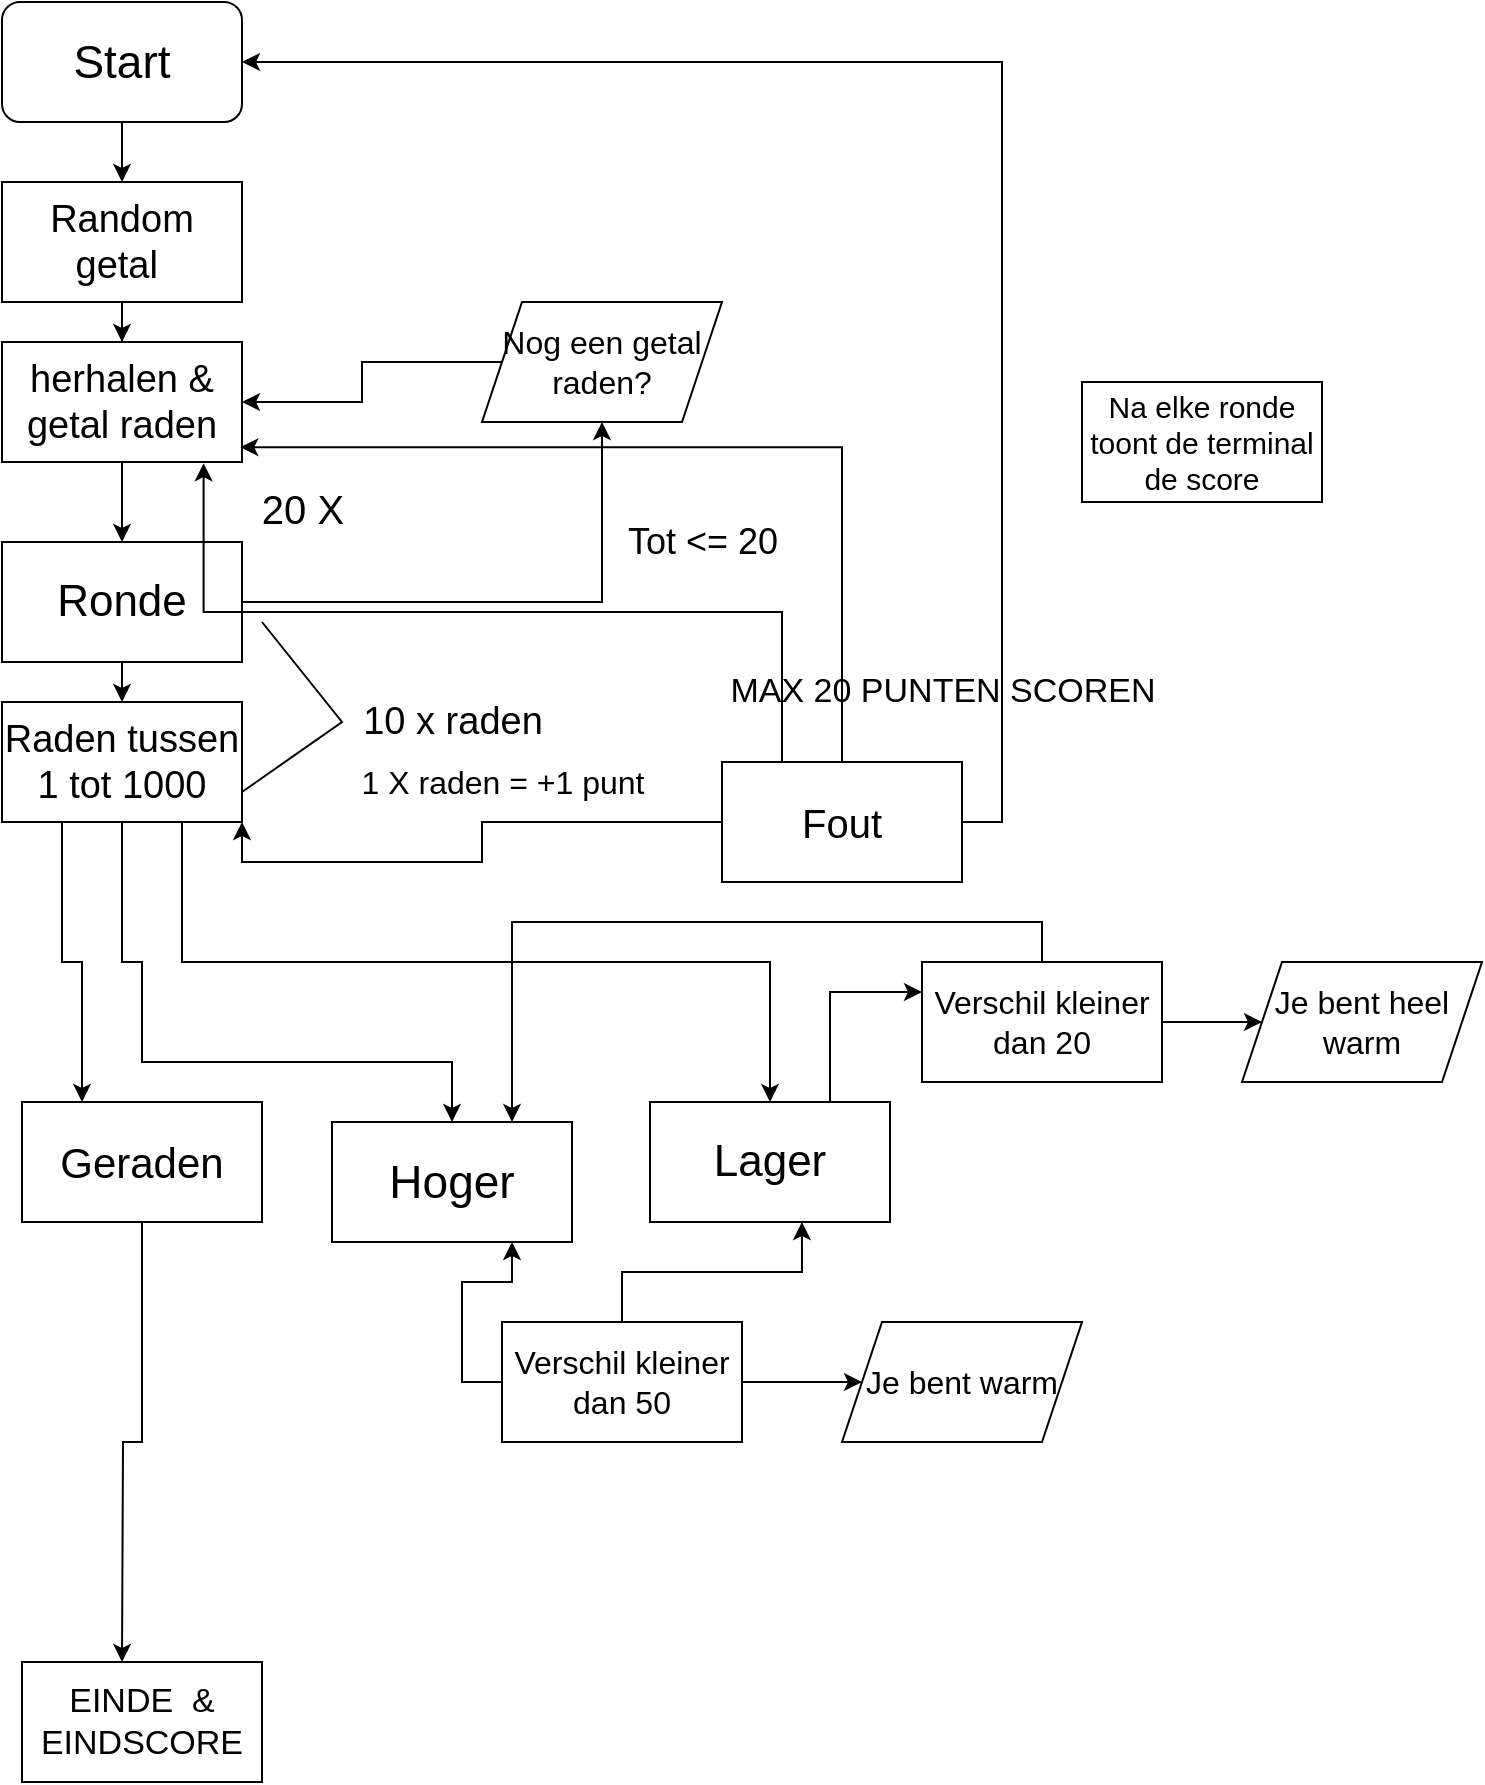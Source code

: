 <mxfile version="23.1.1" type="device">
  <diagram name="Pagina-1" id="qGQLQ-8YB_Vdd02-_3eX">
    <mxGraphModel dx="1050" dy="557" grid="1" gridSize="10" guides="1" tooltips="1" connect="1" arrows="1" fold="1" page="1" pageScale="1" pageWidth="827" pageHeight="1169" math="0" shadow="0">
      <root>
        <mxCell id="0" />
        <mxCell id="1" parent="0" />
        <mxCell id="FFFfPocvCOAEHKNRRbK--7" style="edgeStyle=orthogonalEdgeStyle;rounded=0;orthogonalLoop=1;jettySize=auto;html=1;exitX=0.5;exitY=1;exitDx=0;exitDy=0;entryX=0.5;entryY=0;entryDx=0;entryDy=0;" parent="1" source="FFFfPocvCOAEHKNRRbK--1" target="FFFfPocvCOAEHKNRRbK--5" edge="1">
          <mxGeometry relative="1" as="geometry" />
        </mxCell>
        <mxCell id="FFFfPocvCOAEHKNRRbK--1" value="" style="rounded=1;whiteSpace=wrap;html=1;" parent="1" vertex="1">
          <mxGeometry x="30" y="20" width="120" height="60" as="geometry" />
        </mxCell>
        <mxCell id="FFFfPocvCOAEHKNRRbK--2" value="&lt;font style=&quot;font-size: 23px;&quot;&gt;Start&lt;/font&gt;" style="text;strokeColor=none;align=center;fillColor=none;html=1;verticalAlign=middle;whiteSpace=wrap;rounded=0;" parent="1" vertex="1">
          <mxGeometry x="57" y="37.5" width="66" height="25" as="geometry" />
        </mxCell>
        <mxCell id="FFFfPocvCOAEHKNRRbK--3" style="edgeStyle=orthogonalEdgeStyle;rounded=0;orthogonalLoop=1;jettySize=auto;html=1;exitX=0.5;exitY=1;exitDx=0;exitDy=0;" parent="1" source="FFFfPocvCOAEHKNRRbK--2" target="FFFfPocvCOAEHKNRRbK--2" edge="1">
          <mxGeometry relative="1" as="geometry" />
        </mxCell>
        <mxCell id="FFFfPocvCOAEHKNRRbK--12" style="edgeStyle=orthogonalEdgeStyle;rounded=0;orthogonalLoop=1;jettySize=auto;html=1;exitX=0.5;exitY=1;exitDx=0;exitDy=0;entryX=0.5;entryY=0;entryDx=0;entryDy=0;" parent="1" source="FFFfPocvCOAEHKNRRbK--4" target="FFFfPocvCOAEHKNRRbK--10" edge="1">
          <mxGeometry relative="1" as="geometry" />
        </mxCell>
        <mxCell id="FFFfPocvCOAEHKNRRbK--4" value="&lt;font style=&quot;font-size: 19px;&quot;&gt;herhalen &amp;amp; getal raden&lt;/font&gt;" style="rounded=0;whiteSpace=wrap;html=1;" parent="1" vertex="1">
          <mxGeometry x="30" y="190" width="120" height="60" as="geometry" />
        </mxCell>
        <mxCell id="FFFfPocvCOAEHKNRRbK--8" style="edgeStyle=orthogonalEdgeStyle;rounded=0;orthogonalLoop=1;jettySize=auto;html=1;exitX=0.5;exitY=1;exitDx=0;exitDy=0;" parent="1" source="FFFfPocvCOAEHKNRRbK--5" target="FFFfPocvCOAEHKNRRbK--4" edge="1">
          <mxGeometry relative="1" as="geometry" />
        </mxCell>
        <mxCell id="FFFfPocvCOAEHKNRRbK--5" value="&lt;font style=&quot;font-size: 19px;&quot;&gt;Random getal&amp;nbsp;&lt;/font&gt;" style="rounded=0;whiteSpace=wrap;html=1;" parent="1" vertex="1">
          <mxGeometry x="30" y="110" width="120" height="60" as="geometry" />
        </mxCell>
        <mxCell id="FFFfPocvCOAEHKNRRbK--15" style="edgeStyle=orthogonalEdgeStyle;rounded=0;orthogonalLoop=1;jettySize=auto;html=1;exitX=0.5;exitY=1;exitDx=0;exitDy=0;entryX=0.5;entryY=0;entryDx=0;entryDy=0;" parent="1" source="FFFfPocvCOAEHKNRRbK--10" target="FFFfPocvCOAEHKNRRbK--14" edge="1">
          <mxGeometry relative="1" as="geometry" />
        </mxCell>
        <mxCell id="FFFfPocvCOAEHKNRRbK--43" style="edgeStyle=orthogonalEdgeStyle;rounded=0;orthogonalLoop=1;jettySize=auto;html=1;exitX=1;exitY=0.5;exitDx=0;exitDy=0;entryX=0.5;entryY=1;entryDx=0;entryDy=0;" parent="1" source="FFFfPocvCOAEHKNRRbK--10" target="FFFfPocvCOAEHKNRRbK--42" edge="1">
          <mxGeometry relative="1" as="geometry" />
        </mxCell>
        <mxCell id="FFFfPocvCOAEHKNRRbK--10" value="&lt;font style=&quot;font-size: 22px;&quot;&gt;Ronde&lt;/font&gt;" style="rounded=0;whiteSpace=wrap;html=1;" parent="1" vertex="1">
          <mxGeometry x="30" y="290" width="120" height="60" as="geometry" />
        </mxCell>
        <mxCell id="FFFfPocvCOAEHKNRRbK--13" value="&lt;font style=&quot;font-size: 20px;&quot;&gt;20 X&lt;/font&gt;" style="text;html=1;align=center;verticalAlign=middle;resizable=0;points=[];autosize=1;strokeColor=none;fillColor=none;" parent="1" vertex="1">
          <mxGeometry x="150" y="253" width="60" height="40" as="geometry" />
        </mxCell>
        <mxCell id="FFFfPocvCOAEHKNRRbK--25" style="edgeStyle=orthogonalEdgeStyle;rounded=0;orthogonalLoop=1;jettySize=auto;html=1;entryX=0.5;entryY=0;entryDx=0;entryDy=0;" parent="1" source="FFFfPocvCOAEHKNRRbK--14" target="FFFfPocvCOAEHKNRRbK--23" edge="1">
          <mxGeometry relative="1" as="geometry">
            <Array as="points">
              <mxPoint x="90" y="500" />
              <mxPoint x="100" y="500" />
              <mxPoint x="100" y="550" />
              <mxPoint x="255" y="550" />
            </Array>
          </mxGeometry>
        </mxCell>
        <mxCell id="FFFfPocvCOAEHKNRRbK--26" style="edgeStyle=orthogonalEdgeStyle;rounded=0;orthogonalLoop=1;jettySize=auto;html=1;exitX=0.75;exitY=1;exitDx=0;exitDy=0;entryX=0.5;entryY=0;entryDx=0;entryDy=0;" parent="1" source="FFFfPocvCOAEHKNRRbK--14" target="FFFfPocvCOAEHKNRRbK--24" edge="1">
          <mxGeometry relative="1" as="geometry">
            <mxPoint x="260" y="520" as="targetPoint" />
          </mxGeometry>
        </mxCell>
        <mxCell id="FFFfPocvCOAEHKNRRbK--27" style="edgeStyle=orthogonalEdgeStyle;rounded=0;orthogonalLoop=1;jettySize=auto;html=1;exitX=0.25;exitY=1;exitDx=0;exitDy=0;entryX=0.25;entryY=0;entryDx=0;entryDy=0;" parent="1" source="FFFfPocvCOAEHKNRRbK--14" target="FFFfPocvCOAEHKNRRbK--22" edge="1">
          <mxGeometry relative="1" as="geometry" />
        </mxCell>
        <mxCell id="FFFfPocvCOAEHKNRRbK--14" value="&lt;font style=&quot;font-size: 19px;&quot;&gt;Raden tussen 1 tot 1000&lt;/font&gt;" style="rounded=0;whiteSpace=wrap;html=1;" parent="1" vertex="1">
          <mxGeometry x="30" y="370" width="120" height="60" as="geometry" />
        </mxCell>
        <mxCell id="FFFfPocvCOAEHKNRRbK--16" value="&lt;font style=&quot;font-size: 19px;&quot;&gt;10 x raden&lt;/font&gt;" style="text;html=1;align=center;verticalAlign=middle;resizable=0;points=[];autosize=1;strokeColor=none;fillColor=none;" parent="1" vertex="1">
          <mxGeometry x="200" y="360" width="110" height="40" as="geometry" />
        </mxCell>
        <mxCell id="FFFfPocvCOAEHKNRRbK--17" value="&lt;font style=&quot;font-size: 16px;&quot;&gt;1 X raden = +1 punt&lt;/font&gt;" style="text;html=1;align=center;verticalAlign=middle;resizable=0;points=[];autosize=1;strokeColor=none;fillColor=none;" parent="1" vertex="1">
          <mxGeometry x="200" y="395" width="160" height="30" as="geometry" />
        </mxCell>
        <mxCell id="FFFfPocvCOAEHKNRRbK--18" value="&lt;font style=&quot;font-size: 17px;&quot;&gt;MAX 20 PUNTEN SCOREN&lt;/font&gt;" style="text;html=1;align=center;verticalAlign=middle;resizable=0;points=[];autosize=1;strokeColor=none;fillColor=none;" parent="1" vertex="1">
          <mxGeometry x="380" y="350" width="240" height="30" as="geometry" />
        </mxCell>
        <mxCell id="FFFfPocvCOAEHKNRRbK--19" value="" style="endArrow=none;html=1;rounded=0;exitX=1;exitY=0.75;exitDx=0;exitDy=0;" parent="1" source="FFFfPocvCOAEHKNRRbK--14" edge="1">
          <mxGeometry width="50" height="50" relative="1" as="geometry">
            <mxPoint x="231" y="446" as="sourcePoint" />
            <mxPoint x="160" y="330" as="targetPoint" />
            <Array as="points">
              <mxPoint x="200" y="380" />
            </Array>
          </mxGeometry>
        </mxCell>
        <mxCell id="FFFfPocvCOAEHKNRRbK--45" style="edgeStyle=orthogonalEdgeStyle;rounded=0;orthogonalLoop=1;jettySize=auto;html=1;" parent="1" source="FFFfPocvCOAEHKNRRbK--22" edge="1">
          <mxGeometry relative="1" as="geometry">
            <mxPoint x="90" y="850" as="targetPoint" />
          </mxGeometry>
        </mxCell>
        <mxCell id="FFFfPocvCOAEHKNRRbK--22" value="&lt;font style=&quot;font-size: 21px;&quot;&gt;Geraden&lt;/font&gt;" style="rounded=0;whiteSpace=wrap;html=1;" parent="1" vertex="1">
          <mxGeometry x="40" y="570" width="120" height="60" as="geometry" />
        </mxCell>
        <mxCell id="FFFfPocvCOAEHKNRRbK--23" value="&lt;font style=&quot;font-size: 23px;&quot;&gt;Hoger&lt;/font&gt;" style="rounded=0;whiteSpace=wrap;html=1;" parent="1" vertex="1">
          <mxGeometry x="195" y="580" width="120" height="60" as="geometry" />
        </mxCell>
        <mxCell id="FFFfPocvCOAEHKNRRbK--37" style="edgeStyle=orthogonalEdgeStyle;rounded=0;orthogonalLoop=1;jettySize=auto;html=1;exitX=0.75;exitY=0;exitDx=0;exitDy=0;entryX=0;entryY=0.25;entryDx=0;entryDy=0;" parent="1" source="FFFfPocvCOAEHKNRRbK--24" target="FFFfPocvCOAEHKNRRbK--34" edge="1">
          <mxGeometry relative="1" as="geometry" />
        </mxCell>
        <mxCell id="FFFfPocvCOAEHKNRRbK--24" value="&lt;font style=&quot;font-size: 22px;&quot;&gt;Lager&lt;/font&gt;" style="rounded=0;whiteSpace=wrap;html=1;" parent="1" vertex="1">
          <mxGeometry x="354" y="570" width="120" height="60" as="geometry" />
        </mxCell>
        <mxCell id="FFFfPocvCOAEHKNRRbK--30" style="edgeStyle=orthogonalEdgeStyle;rounded=0;orthogonalLoop=1;jettySize=auto;html=1;exitX=0;exitY=0.5;exitDx=0;exitDy=0;entryX=0.75;entryY=1;entryDx=0;entryDy=0;" parent="1" source="FFFfPocvCOAEHKNRRbK--28" target="FFFfPocvCOAEHKNRRbK--23" edge="1">
          <mxGeometry relative="1" as="geometry" />
        </mxCell>
        <mxCell id="FFFfPocvCOAEHKNRRbK--33" value="" style="edgeStyle=orthogonalEdgeStyle;rounded=0;orthogonalLoop=1;jettySize=auto;html=1;" parent="1" source="FFFfPocvCOAEHKNRRbK--28" target="FFFfPocvCOAEHKNRRbK--31" edge="1">
          <mxGeometry relative="1" as="geometry" />
        </mxCell>
        <mxCell id="FFFfPocvCOAEHKNRRbK--28" value="&lt;font style=&quot;font-size: 16px;&quot;&gt;Verschil kleiner dan 50&lt;/font&gt;" style="rounded=0;whiteSpace=wrap;html=1;" parent="1" vertex="1">
          <mxGeometry x="280" y="680" width="120" height="60" as="geometry" />
        </mxCell>
        <mxCell id="FFFfPocvCOAEHKNRRbK--29" style="edgeStyle=orthogonalEdgeStyle;rounded=0;orthogonalLoop=1;jettySize=auto;html=1;entryX=0.633;entryY=1;entryDx=0;entryDy=0;entryPerimeter=0;" parent="1" source="FFFfPocvCOAEHKNRRbK--28" target="FFFfPocvCOAEHKNRRbK--24" edge="1">
          <mxGeometry relative="1" as="geometry" />
        </mxCell>
        <mxCell id="FFFfPocvCOAEHKNRRbK--31" value="&lt;font style=&quot;font-size: 16px;&quot;&gt;Je bent warm&lt;/font&gt;" style="shape=parallelogram;perimeter=parallelogramPerimeter;whiteSpace=wrap;html=1;fixedSize=1;" parent="1" vertex="1">
          <mxGeometry x="450" y="680" width="120" height="60" as="geometry" />
        </mxCell>
        <mxCell id="FFFfPocvCOAEHKNRRbK--36" value="" style="edgeStyle=orthogonalEdgeStyle;rounded=0;orthogonalLoop=1;jettySize=auto;html=1;" parent="1" source="FFFfPocvCOAEHKNRRbK--34" target="FFFfPocvCOAEHKNRRbK--35" edge="1">
          <mxGeometry relative="1" as="geometry" />
        </mxCell>
        <mxCell id="FFFfPocvCOAEHKNRRbK--38" style="edgeStyle=orthogonalEdgeStyle;rounded=0;orthogonalLoop=1;jettySize=auto;html=1;exitX=0.5;exitY=0;exitDx=0;exitDy=0;entryX=0.75;entryY=0;entryDx=0;entryDy=0;" parent="1" source="FFFfPocvCOAEHKNRRbK--34" target="FFFfPocvCOAEHKNRRbK--23" edge="1">
          <mxGeometry relative="1" as="geometry" />
        </mxCell>
        <mxCell id="FFFfPocvCOAEHKNRRbK--34" value="&lt;font style=&quot;font-size: 16px;&quot;&gt;Verschil kleiner dan 20&lt;/font&gt;" style="rounded=0;whiteSpace=wrap;html=1;" parent="1" vertex="1">
          <mxGeometry x="490" y="500" width="120" height="60" as="geometry" />
        </mxCell>
        <mxCell id="FFFfPocvCOAEHKNRRbK--35" value="&lt;font style=&quot;font-size: 16px;&quot;&gt;Je bent heel warm&lt;/font&gt;" style="shape=parallelogram;perimeter=parallelogramPerimeter;whiteSpace=wrap;html=1;fixedSize=1;" parent="1" vertex="1">
          <mxGeometry x="650" y="500" width="120" height="60" as="geometry" />
        </mxCell>
        <mxCell id="FFFfPocvCOAEHKNRRbK--39" value="&lt;font style=&quot;font-size: 15px;&quot;&gt;Na elke ronde toont de terminal de score&lt;/font&gt;" style="whiteSpace=wrap;html=1;" parent="1" vertex="1">
          <mxGeometry x="570" y="210" width="120" height="60" as="geometry" />
        </mxCell>
        <mxCell id="FFFfPocvCOAEHKNRRbK--47" style="edgeStyle=orthogonalEdgeStyle;rounded=0;orthogonalLoop=1;jettySize=auto;html=1;entryX=1;entryY=0.5;entryDx=0;entryDy=0;" parent="1" source="FFFfPocvCOAEHKNRRbK--42" target="FFFfPocvCOAEHKNRRbK--4" edge="1">
          <mxGeometry relative="1" as="geometry" />
        </mxCell>
        <mxCell id="FFFfPocvCOAEHKNRRbK--42" value="&lt;font style=&quot;font-size: 16px;&quot;&gt;Nog een getal raden?&lt;/font&gt;" style="shape=parallelogram;perimeter=parallelogramPerimeter;whiteSpace=wrap;html=1;fixedSize=1;" parent="1" vertex="1">
          <mxGeometry x="270" y="170" width="120" height="60" as="geometry" />
        </mxCell>
        <mxCell id="FFFfPocvCOAEHKNRRbK--44" value="&lt;font style=&quot;font-size: 18px;&quot;&gt;Tot &amp;lt;= 20&lt;/font&gt;" style="text;html=1;align=center;verticalAlign=middle;resizable=0;points=[];autosize=1;strokeColor=none;fillColor=none;" parent="1" vertex="1">
          <mxGeometry x="330" y="270" width="100" height="40" as="geometry" />
        </mxCell>
        <mxCell id="FFFfPocvCOAEHKNRRbK--46" value="&lt;font style=&quot;font-size: 17px;&quot;&gt;EINDE&amp;nbsp; &amp;amp;&lt;br&gt;EINDSCORE&lt;/font&gt;" style="whiteSpace=wrap;html=1;" parent="1" vertex="1">
          <mxGeometry x="40" y="850" width="120" height="60" as="geometry" />
        </mxCell>
        <mxCell id="NKrUQ3MPHT6tOqamYXUE-2" style="edgeStyle=orthogonalEdgeStyle;rounded=0;orthogonalLoop=1;jettySize=auto;html=1;entryX=1;entryY=1;entryDx=0;entryDy=0;" edge="1" parent="1" source="NKrUQ3MPHT6tOqamYXUE-1" target="FFFfPocvCOAEHKNRRbK--14">
          <mxGeometry relative="1" as="geometry" />
        </mxCell>
        <mxCell id="NKrUQ3MPHT6tOqamYXUE-3" style="edgeStyle=orthogonalEdgeStyle;rounded=0;orthogonalLoop=1;jettySize=auto;html=1;exitX=1;exitY=0.5;exitDx=0;exitDy=0;entryX=1;entryY=0.5;entryDx=0;entryDy=0;" edge="1" parent="1" source="NKrUQ3MPHT6tOqamYXUE-1" target="FFFfPocvCOAEHKNRRbK--1">
          <mxGeometry relative="1" as="geometry" />
        </mxCell>
        <mxCell id="NKrUQ3MPHT6tOqamYXUE-6" style="edgeStyle=orthogonalEdgeStyle;rounded=0;orthogonalLoop=1;jettySize=auto;html=1;exitX=0.25;exitY=0;exitDx=0;exitDy=0;entryX=0.84;entryY=1.01;entryDx=0;entryDy=0;entryPerimeter=0;" edge="1" parent="1" source="NKrUQ3MPHT6tOqamYXUE-1" target="FFFfPocvCOAEHKNRRbK--4">
          <mxGeometry relative="1" as="geometry">
            <mxPoint x="130" y="260" as="targetPoint" />
          </mxGeometry>
        </mxCell>
        <mxCell id="NKrUQ3MPHT6tOqamYXUE-1" value="&lt;font style=&quot;font-size: 20px;&quot;&gt;Fout&lt;/font&gt;" style="rounded=0;whiteSpace=wrap;html=1;" vertex="1" parent="1">
          <mxGeometry x="390" y="400" width="120" height="60" as="geometry" />
        </mxCell>
        <mxCell id="NKrUQ3MPHT6tOqamYXUE-4" style="edgeStyle=orthogonalEdgeStyle;rounded=0;orthogonalLoop=1;jettySize=auto;html=1;exitX=0.5;exitY=0;exitDx=0;exitDy=0;entryX=0.993;entryY=0.877;entryDx=0;entryDy=0;entryPerimeter=0;" edge="1" parent="1" source="NKrUQ3MPHT6tOqamYXUE-1" target="FFFfPocvCOAEHKNRRbK--4">
          <mxGeometry relative="1" as="geometry" />
        </mxCell>
      </root>
    </mxGraphModel>
  </diagram>
</mxfile>
